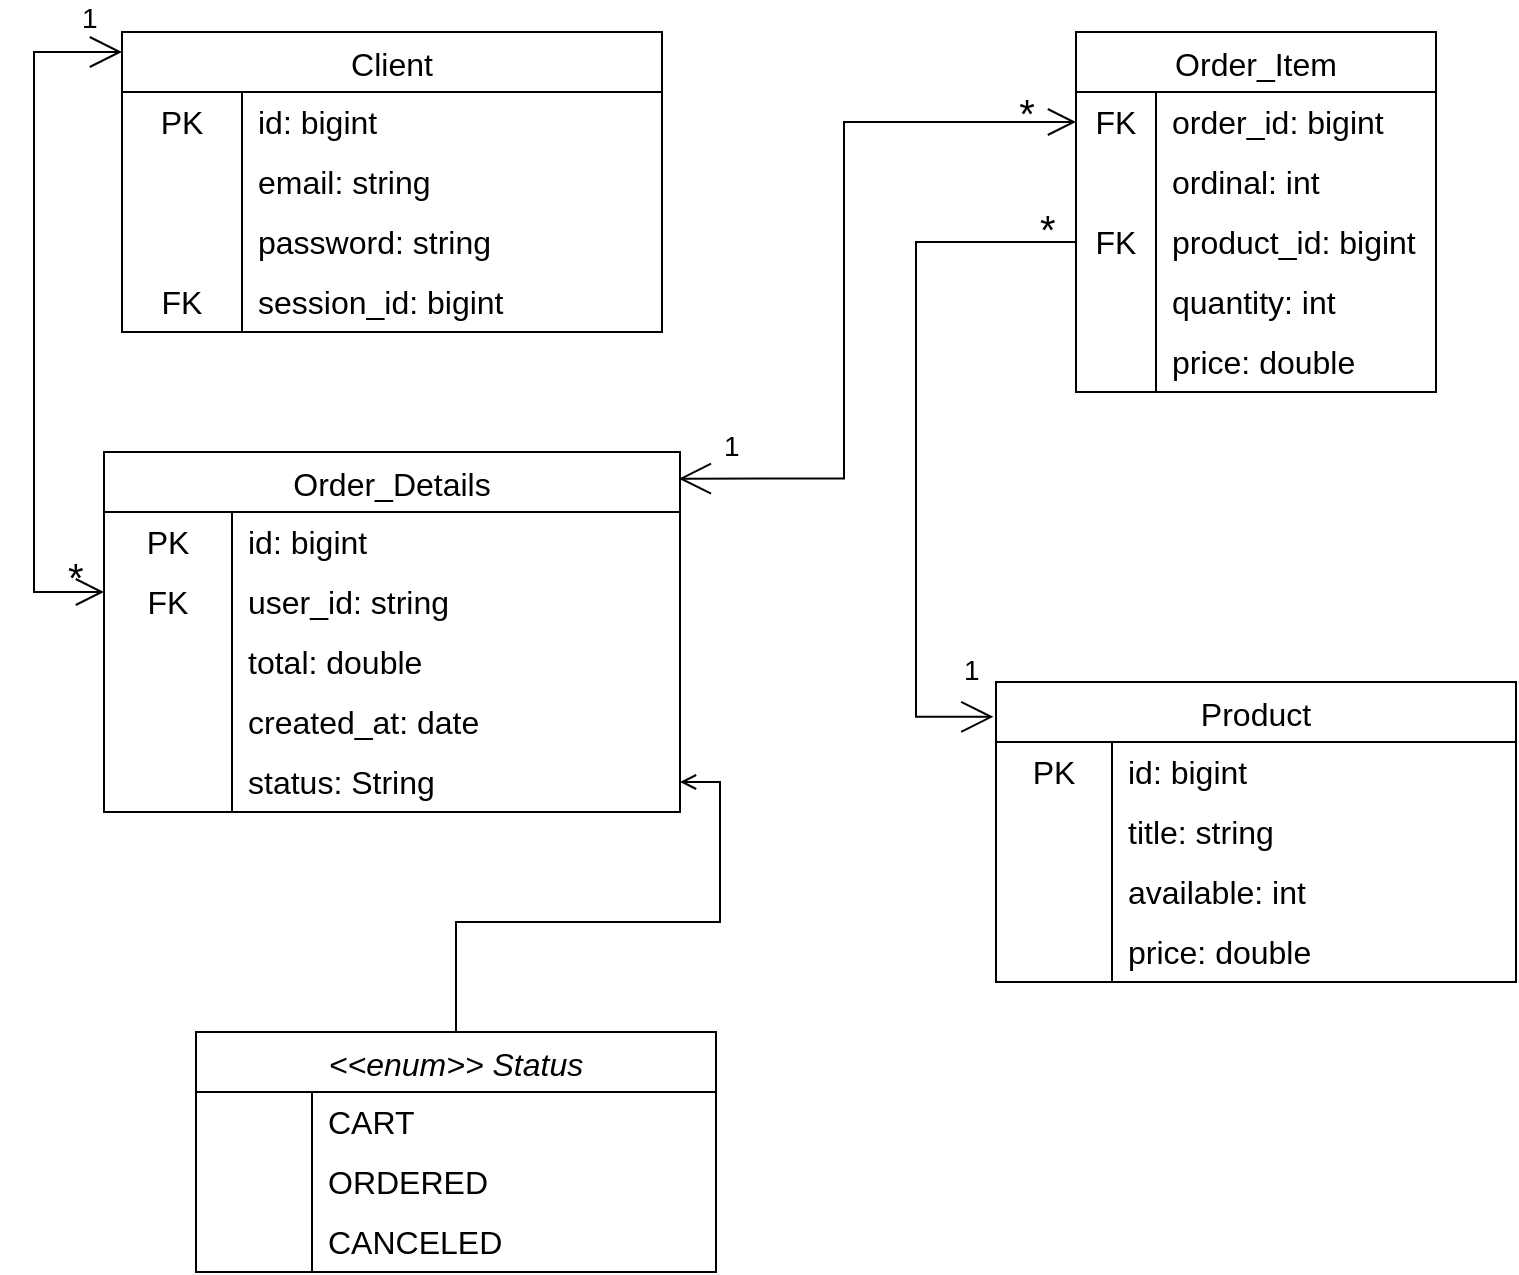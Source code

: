 <mxfile version="24.8.1">
  <diagram id="C5RBs43oDa-KdzZeNtuy" name="Page-1">
    <mxGraphModel dx="2993" dy="1242" grid="1" gridSize="10" guides="1" tooltips="1" connect="1" arrows="1" fold="1" page="1" pageScale="1" pageWidth="827" pageHeight="1169" math="0" shadow="0">
      <root>
        <mxCell id="WIyWlLk6GJQsqaUBKTNV-0" />
        <mxCell id="WIyWlLk6GJQsqaUBKTNV-1" parent="WIyWlLk6GJQsqaUBKTNV-0" />
        <mxCell id="tDX9Rvb7DE5_OkJdQCPN-15" value="Order_Item" style="shape=table;startSize=30;container=1;collapsible=0;childLayout=tableLayout;fixedRows=1;rowLines=0;fontStyle=0;strokeColor=default;fontSize=16;" parent="WIyWlLk6GJQsqaUBKTNV-1" vertex="1">
          <mxGeometry x="-270" y="110" width="180" height="180" as="geometry" />
        </mxCell>
        <mxCell id="tDX9Rvb7DE5_OkJdQCPN-16" value="" style="shape=tableRow;horizontal=0;startSize=0;swimlaneHead=0;swimlaneBody=0;top=0;left=0;bottom=0;right=0;collapsible=0;dropTarget=0;fillColor=none;points=[[0,0.5],[1,0.5]];portConstraint=eastwest;strokeColor=inherit;fontSize=16;" parent="tDX9Rvb7DE5_OkJdQCPN-15" vertex="1">
          <mxGeometry y="30" width="180" height="30" as="geometry" />
        </mxCell>
        <mxCell id="tDX9Rvb7DE5_OkJdQCPN-17" value="FK" style="shape=partialRectangle;html=1;whiteSpace=wrap;connectable=0;fillColor=none;top=0;left=0;bottom=0;right=0;overflow=hidden;pointerEvents=1;strokeColor=inherit;fontSize=16;" parent="tDX9Rvb7DE5_OkJdQCPN-16" vertex="1">
          <mxGeometry width="40" height="30" as="geometry">
            <mxRectangle width="40" height="30" as="alternateBounds" />
          </mxGeometry>
        </mxCell>
        <mxCell id="tDX9Rvb7DE5_OkJdQCPN-18" value="order_id: bigint" style="shape=partialRectangle;html=1;whiteSpace=wrap;connectable=0;fillColor=none;top=0;left=0;bottom=0;right=0;align=left;spacingLeft=6;overflow=hidden;strokeColor=inherit;fontSize=16;" parent="tDX9Rvb7DE5_OkJdQCPN-16" vertex="1">
          <mxGeometry x="40" width="140" height="30" as="geometry">
            <mxRectangle width="140" height="30" as="alternateBounds" />
          </mxGeometry>
        </mxCell>
        <mxCell id="tDX9Rvb7DE5_OkJdQCPN-19" value="" style="shape=tableRow;horizontal=0;startSize=0;swimlaneHead=0;swimlaneBody=0;top=0;left=0;bottom=0;right=0;collapsible=0;dropTarget=0;fillColor=none;points=[[0,0.5],[1,0.5]];portConstraint=eastwest;strokeColor=inherit;fontSize=16;" parent="tDX9Rvb7DE5_OkJdQCPN-15" vertex="1">
          <mxGeometry y="60" width="180" height="30" as="geometry" />
        </mxCell>
        <mxCell id="tDX9Rvb7DE5_OkJdQCPN-20" value="" style="shape=partialRectangle;html=1;whiteSpace=wrap;connectable=0;fillColor=none;top=0;left=0;bottom=0;right=0;overflow=hidden;strokeColor=inherit;fontSize=16;" parent="tDX9Rvb7DE5_OkJdQCPN-19" vertex="1">
          <mxGeometry width="40" height="30" as="geometry">
            <mxRectangle width="40" height="30" as="alternateBounds" />
          </mxGeometry>
        </mxCell>
        <mxCell id="tDX9Rvb7DE5_OkJdQCPN-21" value="ordinal: int" style="shape=partialRectangle;html=1;whiteSpace=wrap;connectable=0;fillColor=none;top=0;left=0;bottom=0;right=0;align=left;spacingLeft=6;overflow=hidden;strokeColor=inherit;fontSize=16;" parent="tDX9Rvb7DE5_OkJdQCPN-19" vertex="1">
          <mxGeometry x="40" width="140" height="30" as="geometry">
            <mxRectangle width="140" height="30" as="alternateBounds" />
          </mxGeometry>
        </mxCell>
        <mxCell id="tDX9Rvb7DE5_OkJdQCPN-22" value="" style="shape=tableRow;horizontal=0;startSize=0;swimlaneHead=0;swimlaneBody=0;top=0;left=0;bottom=0;right=0;collapsible=0;dropTarget=0;fillColor=none;points=[[0,0.5],[1,0.5]];portConstraint=eastwest;strokeColor=inherit;fontSize=16;" parent="tDX9Rvb7DE5_OkJdQCPN-15" vertex="1">
          <mxGeometry y="90" width="180" height="30" as="geometry" />
        </mxCell>
        <mxCell id="tDX9Rvb7DE5_OkJdQCPN-23" value="FK" style="shape=partialRectangle;html=1;whiteSpace=wrap;connectable=0;fillColor=none;top=0;left=0;bottom=0;right=0;overflow=hidden;strokeColor=inherit;fontSize=16;" parent="tDX9Rvb7DE5_OkJdQCPN-22" vertex="1">
          <mxGeometry width="40" height="30" as="geometry">
            <mxRectangle width="40" height="30" as="alternateBounds" />
          </mxGeometry>
        </mxCell>
        <mxCell id="tDX9Rvb7DE5_OkJdQCPN-24" value="product_id: bigint" style="shape=partialRectangle;html=1;whiteSpace=wrap;connectable=0;fillColor=none;top=0;left=0;bottom=0;right=0;align=left;spacingLeft=6;overflow=hidden;strokeColor=inherit;fontSize=16;" parent="tDX9Rvb7DE5_OkJdQCPN-22" vertex="1">
          <mxGeometry x="40" width="140" height="30" as="geometry">
            <mxRectangle width="140" height="30" as="alternateBounds" />
          </mxGeometry>
        </mxCell>
        <mxCell id="tDX9Rvb7DE5_OkJdQCPN-80" value="" style="shape=tableRow;horizontal=0;startSize=0;swimlaneHead=0;swimlaneBody=0;top=0;left=0;bottom=0;right=0;collapsible=0;dropTarget=0;fillColor=none;points=[[0,0.5],[1,0.5]];portConstraint=eastwest;strokeColor=inherit;fontSize=16;" parent="tDX9Rvb7DE5_OkJdQCPN-15" vertex="1">
          <mxGeometry y="120" width="180" height="30" as="geometry" />
        </mxCell>
        <mxCell id="tDX9Rvb7DE5_OkJdQCPN-81" value="" style="shape=partialRectangle;html=1;whiteSpace=wrap;connectable=0;fillColor=none;top=0;left=0;bottom=0;right=0;overflow=hidden;strokeColor=inherit;fontSize=16;" parent="tDX9Rvb7DE5_OkJdQCPN-80" vertex="1">
          <mxGeometry width="40" height="30" as="geometry">
            <mxRectangle width="40" height="30" as="alternateBounds" />
          </mxGeometry>
        </mxCell>
        <mxCell id="tDX9Rvb7DE5_OkJdQCPN-82" value="quantity: int" style="shape=partialRectangle;html=1;whiteSpace=wrap;connectable=0;fillColor=none;top=0;left=0;bottom=0;right=0;align=left;spacingLeft=6;overflow=hidden;strokeColor=inherit;fontSize=16;" parent="tDX9Rvb7DE5_OkJdQCPN-80" vertex="1">
          <mxGeometry x="40" width="140" height="30" as="geometry">
            <mxRectangle width="140" height="30" as="alternateBounds" />
          </mxGeometry>
        </mxCell>
        <mxCell id="jIF1QHxJjUL9VCJIZxWb-7" value="" style="shape=tableRow;horizontal=0;startSize=0;swimlaneHead=0;swimlaneBody=0;top=0;left=0;bottom=0;right=0;collapsible=0;dropTarget=0;fillColor=none;points=[[0,0.5],[1,0.5]];portConstraint=eastwest;strokeColor=inherit;fontSize=16;" parent="tDX9Rvb7DE5_OkJdQCPN-15" vertex="1">
          <mxGeometry y="150" width="180" height="30" as="geometry" />
        </mxCell>
        <mxCell id="jIF1QHxJjUL9VCJIZxWb-8" value="" style="shape=partialRectangle;html=1;whiteSpace=wrap;connectable=0;fillColor=none;top=0;left=0;bottom=0;right=0;overflow=hidden;strokeColor=inherit;fontSize=16;" parent="jIF1QHxJjUL9VCJIZxWb-7" vertex="1">
          <mxGeometry width="40" height="30" as="geometry">
            <mxRectangle width="40" height="30" as="alternateBounds" />
          </mxGeometry>
        </mxCell>
        <mxCell id="jIF1QHxJjUL9VCJIZxWb-9" value="price: double" style="shape=partialRectangle;html=1;whiteSpace=wrap;connectable=0;fillColor=none;top=0;left=0;bottom=0;right=0;align=left;spacingLeft=6;overflow=hidden;strokeColor=inherit;fontSize=16;" parent="jIF1QHxJjUL9VCJIZxWb-7" vertex="1">
          <mxGeometry x="40" width="140" height="30" as="geometry">
            <mxRectangle width="140" height="30" as="alternateBounds" />
          </mxGeometry>
        </mxCell>
        <mxCell id="tDX9Rvb7DE5_OkJdQCPN-89" value="Order_Details" style="shape=table;startSize=30;container=1;collapsible=0;childLayout=tableLayout;fixedRows=1;rowLines=0;fontStyle=0;strokeColor=default;fontSize=16;" parent="WIyWlLk6GJQsqaUBKTNV-1" vertex="1">
          <mxGeometry x="-756" y="320" width="288" height="180" as="geometry" />
        </mxCell>
        <mxCell id="tDX9Rvb7DE5_OkJdQCPN-90" value="" style="shape=tableRow;horizontal=0;startSize=0;swimlaneHead=0;swimlaneBody=0;top=0;left=0;bottom=0;right=0;collapsible=0;dropTarget=0;fillColor=none;points=[[0,0.5],[1,0.5]];portConstraint=eastwest;strokeColor=inherit;fontSize=16;" parent="tDX9Rvb7DE5_OkJdQCPN-89" vertex="1">
          <mxGeometry y="30" width="288" height="30" as="geometry" />
        </mxCell>
        <mxCell id="tDX9Rvb7DE5_OkJdQCPN-91" value="PK" style="shape=partialRectangle;html=1;whiteSpace=wrap;connectable=0;fillColor=none;top=0;left=0;bottom=0;right=0;overflow=hidden;pointerEvents=1;strokeColor=inherit;fontSize=16;" parent="tDX9Rvb7DE5_OkJdQCPN-90" vertex="1">
          <mxGeometry width="64" height="30" as="geometry">
            <mxRectangle width="64" height="30" as="alternateBounds" />
          </mxGeometry>
        </mxCell>
        <mxCell id="tDX9Rvb7DE5_OkJdQCPN-92" value="id: bigint" style="shape=partialRectangle;html=1;whiteSpace=wrap;connectable=0;fillColor=none;top=0;left=0;bottom=0;right=0;align=left;spacingLeft=6;overflow=hidden;strokeColor=inherit;fontSize=16;" parent="tDX9Rvb7DE5_OkJdQCPN-90" vertex="1">
          <mxGeometry x="64" width="224" height="30" as="geometry">
            <mxRectangle width="224" height="30" as="alternateBounds" />
          </mxGeometry>
        </mxCell>
        <mxCell id="tDX9Rvb7DE5_OkJdQCPN-156" value="" style="shape=tableRow;horizontal=0;startSize=0;swimlaneHead=0;swimlaneBody=0;top=0;left=0;bottom=0;right=0;collapsible=0;dropTarget=0;fillColor=none;points=[[0,0.5],[1,0.5]];portConstraint=eastwest;strokeColor=inherit;fontSize=16;" parent="tDX9Rvb7DE5_OkJdQCPN-89" vertex="1">
          <mxGeometry y="60" width="288" height="30" as="geometry" />
        </mxCell>
        <mxCell id="tDX9Rvb7DE5_OkJdQCPN-157" value="FK" style="shape=partialRectangle;html=1;whiteSpace=wrap;connectable=0;fillColor=none;top=0;left=0;bottom=0;right=0;overflow=hidden;pointerEvents=1;strokeColor=inherit;fontSize=16;" parent="tDX9Rvb7DE5_OkJdQCPN-156" vertex="1">
          <mxGeometry width="64" height="30" as="geometry">
            <mxRectangle width="64" height="30" as="alternateBounds" />
          </mxGeometry>
        </mxCell>
        <mxCell id="tDX9Rvb7DE5_OkJdQCPN-158" value="user_id: string" style="shape=partialRectangle;html=1;whiteSpace=wrap;connectable=0;fillColor=none;top=0;left=0;bottom=0;right=0;align=left;spacingLeft=6;overflow=hidden;strokeColor=inherit;fontSize=16;" parent="tDX9Rvb7DE5_OkJdQCPN-156" vertex="1">
          <mxGeometry x="64" width="224" height="30" as="geometry">
            <mxRectangle width="224" height="30" as="alternateBounds" />
          </mxGeometry>
        </mxCell>
        <mxCell id="tDX9Rvb7DE5_OkJdQCPN-93" value="" style="shape=tableRow;horizontal=0;startSize=0;swimlaneHead=0;swimlaneBody=0;top=0;left=0;bottom=0;right=0;collapsible=0;dropTarget=0;fillColor=none;points=[[0,0.5],[1,0.5]];portConstraint=eastwest;strokeColor=inherit;fontSize=16;" parent="tDX9Rvb7DE5_OkJdQCPN-89" vertex="1">
          <mxGeometry y="90" width="288" height="30" as="geometry" />
        </mxCell>
        <mxCell id="tDX9Rvb7DE5_OkJdQCPN-94" value="" style="shape=partialRectangle;html=1;whiteSpace=wrap;connectable=0;fillColor=none;top=0;left=0;bottom=0;right=0;overflow=hidden;strokeColor=inherit;fontSize=16;" parent="tDX9Rvb7DE5_OkJdQCPN-93" vertex="1">
          <mxGeometry width="64" height="30" as="geometry">
            <mxRectangle width="64" height="30" as="alternateBounds" />
          </mxGeometry>
        </mxCell>
        <mxCell id="tDX9Rvb7DE5_OkJdQCPN-95" value="total: double" style="shape=partialRectangle;html=1;whiteSpace=wrap;connectable=0;fillColor=none;top=0;left=0;bottom=0;right=0;align=left;spacingLeft=6;overflow=hidden;strokeColor=inherit;fontSize=16;" parent="tDX9Rvb7DE5_OkJdQCPN-93" vertex="1">
          <mxGeometry x="64" width="224" height="30" as="geometry">
            <mxRectangle width="224" height="30" as="alternateBounds" />
          </mxGeometry>
        </mxCell>
        <mxCell id="jIF1QHxJjUL9VCJIZxWb-3" value="" style="shape=tableRow;horizontal=0;startSize=0;swimlaneHead=0;swimlaneBody=0;top=0;left=0;bottom=0;right=0;collapsible=0;dropTarget=0;fillColor=none;points=[[0,0.5],[1,0.5]];portConstraint=eastwest;strokeColor=inherit;fontSize=16;" parent="tDX9Rvb7DE5_OkJdQCPN-89" vertex="1">
          <mxGeometry y="120" width="288" height="30" as="geometry" />
        </mxCell>
        <mxCell id="jIF1QHxJjUL9VCJIZxWb-4" value="" style="shape=partialRectangle;html=1;whiteSpace=wrap;connectable=0;fillColor=none;top=0;left=0;bottom=0;right=0;overflow=hidden;strokeColor=inherit;fontSize=16;" parent="jIF1QHxJjUL9VCJIZxWb-3" vertex="1">
          <mxGeometry width="64" height="30" as="geometry">
            <mxRectangle width="64" height="30" as="alternateBounds" />
          </mxGeometry>
        </mxCell>
        <mxCell id="jIF1QHxJjUL9VCJIZxWb-5" value="created_at: date" style="shape=partialRectangle;html=1;whiteSpace=wrap;connectable=0;fillColor=none;top=0;left=0;bottom=0;right=0;align=left;spacingLeft=6;overflow=hidden;strokeColor=inherit;fontSize=16;" parent="jIF1QHxJjUL9VCJIZxWb-3" vertex="1">
          <mxGeometry x="64" width="224" height="30" as="geometry">
            <mxRectangle width="224" height="30" as="alternateBounds" />
          </mxGeometry>
        </mxCell>
        <mxCell id="tDX9Rvb7DE5_OkJdQCPN-96" value="" style="shape=tableRow;horizontal=0;startSize=0;swimlaneHead=0;swimlaneBody=0;top=0;left=0;bottom=0;right=0;collapsible=0;dropTarget=0;fillColor=none;points=[[0,0.5],[1,0.5]];portConstraint=eastwest;strokeColor=inherit;fontSize=16;" parent="tDX9Rvb7DE5_OkJdQCPN-89" vertex="1">
          <mxGeometry y="150" width="288" height="30" as="geometry" />
        </mxCell>
        <mxCell id="tDX9Rvb7DE5_OkJdQCPN-97" value="" style="shape=partialRectangle;html=1;whiteSpace=wrap;connectable=0;fillColor=none;top=0;left=0;bottom=0;right=0;overflow=hidden;strokeColor=inherit;fontSize=16;" parent="tDX9Rvb7DE5_OkJdQCPN-96" vertex="1">
          <mxGeometry width="64" height="30" as="geometry">
            <mxRectangle width="64" height="30" as="alternateBounds" />
          </mxGeometry>
        </mxCell>
        <mxCell id="tDX9Rvb7DE5_OkJdQCPN-98" value="status: String" style="shape=partialRectangle;html=1;whiteSpace=wrap;connectable=0;fillColor=none;top=0;left=0;bottom=0;right=0;align=left;spacingLeft=6;overflow=hidden;strokeColor=inherit;fontSize=16;" parent="tDX9Rvb7DE5_OkJdQCPN-96" vertex="1">
          <mxGeometry x="64" width="224" height="30" as="geometry">
            <mxRectangle width="224" height="30" as="alternateBounds" />
          </mxGeometry>
        </mxCell>
        <mxCell id="tDX9Rvb7DE5_OkJdQCPN-118" value="Product" style="shape=table;startSize=30;container=1;collapsible=0;childLayout=tableLayout;fixedRows=1;rowLines=0;fontStyle=0;strokeColor=default;fontSize=16;" parent="WIyWlLk6GJQsqaUBKTNV-1" vertex="1">
          <mxGeometry x="-310" y="435" width="260" height="150" as="geometry" />
        </mxCell>
        <mxCell id="tDX9Rvb7DE5_OkJdQCPN-119" value="" style="shape=tableRow;horizontal=0;startSize=0;swimlaneHead=0;swimlaneBody=0;top=0;left=0;bottom=0;right=0;collapsible=0;dropTarget=0;fillColor=none;points=[[0,0.5],[1,0.5]];portConstraint=eastwest;strokeColor=inherit;fontSize=16;" parent="tDX9Rvb7DE5_OkJdQCPN-118" vertex="1">
          <mxGeometry y="30" width="260" height="30" as="geometry" />
        </mxCell>
        <mxCell id="tDX9Rvb7DE5_OkJdQCPN-120" value="PK" style="shape=partialRectangle;html=1;whiteSpace=wrap;connectable=0;fillColor=none;top=0;left=0;bottom=0;right=0;overflow=hidden;pointerEvents=1;strokeColor=inherit;fontSize=16;" parent="tDX9Rvb7DE5_OkJdQCPN-119" vertex="1">
          <mxGeometry width="58" height="30" as="geometry">
            <mxRectangle width="58" height="30" as="alternateBounds" />
          </mxGeometry>
        </mxCell>
        <mxCell id="tDX9Rvb7DE5_OkJdQCPN-121" value="id: bigint" style="shape=partialRectangle;html=1;whiteSpace=wrap;connectable=0;fillColor=none;top=0;left=0;bottom=0;right=0;align=left;spacingLeft=6;overflow=hidden;strokeColor=inherit;fontSize=16;" parent="tDX9Rvb7DE5_OkJdQCPN-119" vertex="1">
          <mxGeometry x="58" width="202" height="30" as="geometry">
            <mxRectangle width="202" height="30" as="alternateBounds" />
          </mxGeometry>
        </mxCell>
        <mxCell id="tDX9Rvb7DE5_OkJdQCPN-122" value="" style="shape=tableRow;horizontal=0;startSize=0;swimlaneHead=0;swimlaneBody=0;top=0;left=0;bottom=0;right=0;collapsible=0;dropTarget=0;fillColor=none;points=[[0,0.5],[1,0.5]];portConstraint=eastwest;strokeColor=inherit;fontSize=16;" parent="tDX9Rvb7DE5_OkJdQCPN-118" vertex="1">
          <mxGeometry y="60" width="260" height="30" as="geometry" />
        </mxCell>
        <mxCell id="tDX9Rvb7DE5_OkJdQCPN-123" value="" style="shape=partialRectangle;html=1;whiteSpace=wrap;connectable=0;fillColor=none;top=0;left=0;bottom=0;right=0;overflow=hidden;strokeColor=inherit;fontSize=16;" parent="tDX9Rvb7DE5_OkJdQCPN-122" vertex="1">
          <mxGeometry width="58" height="30" as="geometry">
            <mxRectangle width="58" height="30" as="alternateBounds" />
          </mxGeometry>
        </mxCell>
        <mxCell id="tDX9Rvb7DE5_OkJdQCPN-124" value="title: string" style="shape=partialRectangle;html=1;whiteSpace=wrap;connectable=0;fillColor=none;top=0;left=0;bottom=0;right=0;align=left;spacingLeft=6;overflow=hidden;strokeColor=inherit;fontSize=16;" parent="tDX9Rvb7DE5_OkJdQCPN-122" vertex="1">
          <mxGeometry x="58" width="202" height="30" as="geometry">
            <mxRectangle width="202" height="30" as="alternateBounds" />
          </mxGeometry>
        </mxCell>
        <mxCell id="tDX9Rvb7DE5_OkJdQCPN-125" value="" style="shape=tableRow;horizontal=0;startSize=0;swimlaneHead=0;swimlaneBody=0;top=0;left=0;bottom=0;right=0;collapsible=0;dropTarget=0;fillColor=none;points=[[0,0.5],[1,0.5]];portConstraint=eastwest;strokeColor=inherit;fontSize=16;" parent="tDX9Rvb7DE5_OkJdQCPN-118" vertex="1">
          <mxGeometry y="90" width="260" height="30" as="geometry" />
        </mxCell>
        <mxCell id="tDX9Rvb7DE5_OkJdQCPN-126" value="" style="shape=partialRectangle;html=1;whiteSpace=wrap;connectable=0;fillColor=none;top=0;left=0;bottom=0;right=0;overflow=hidden;strokeColor=inherit;fontSize=16;" parent="tDX9Rvb7DE5_OkJdQCPN-125" vertex="1">
          <mxGeometry width="58" height="30" as="geometry">
            <mxRectangle width="58" height="30" as="alternateBounds" />
          </mxGeometry>
        </mxCell>
        <mxCell id="tDX9Rvb7DE5_OkJdQCPN-127" value="available: int" style="shape=partialRectangle;html=1;whiteSpace=wrap;connectable=0;fillColor=none;top=0;left=0;bottom=0;right=0;align=left;spacingLeft=6;overflow=hidden;strokeColor=inherit;fontSize=16;" parent="tDX9Rvb7DE5_OkJdQCPN-125" vertex="1">
          <mxGeometry x="58" width="202" height="30" as="geometry">
            <mxRectangle width="202" height="30" as="alternateBounds" />
          </mxGeometry>
        </mxCell>
        <mxCell id="tDX9Rvb7DE5_OkJdQCPN-128" value="" style="shape=tableRow;horizontal=0;startSize=0;swimlaneHead=0;swimlaneBody=0;top=0;left=0;bottom=0;right=0;collapsible=0;dropTarget=0;fillColor=none;points=[[0,0.5],[1,0.5]];portConstraint=eastwest;strokeColor=inherit;fontSize=16;" parent="tDX9Rvb7DE5_OkJdQCPN-118" vertex="1">
          <mxGeometry y="120" width="260" height="30" as="geometry" />
        </mxCell>
        <mxCell id="tDX9Rvb7DE5_OkJdQCPN-129" value="" style="shape=partialRectangle;html=1;whiteSpace=wrap;connectable=0;fillColor=none;top=0;left=0;bottom=0;right=0;overflow=hidden;strokeColor=inherit;fontSize=16;" parent="tDX9Rvb7DE5_OkJdQCPN-128" vertex="1">
          <mxGeometry width="58" height="30" as="geometry">
            <mxRectangle width="58" height="30" as="alternateBounds" />
          </mxGeometry>
        </mxCell>
        <mxCell id="tDX9Rvb7DE5_OkJdQCPN-130" value="price: double" style="shape=partialRectangle;html=1;whiteSpace=wrap;connectable=0;fillColor=none;top=0;left=0;bottom=0;right=0;align=left;spacingLeft=6;overflow=hidden;strokeColor=inherit;fontSize=16;" parent="tDX9Rvb7DE5_OkJdQCPN-128" vertex="1">
          <mxGeometry x="58" width="202" height="30" as="geometry">
            <mxRectangle width="202" height="30" as="alternateBounds" />
          </mxGeometry>
        </mxCell>
        <mxCell id="tDX9Rvb7DE5_OkJdQCPN-144" value="Client" style="shape=table;startSize=30;container=1;collapsible=0;childLayout=tableLayout;fixedRows=1;rowLines=0;fontStyle=0;strokeColor=default;fontSize=16;" parent="WIyWlLk6GJQsqaUBKTNV-1" vertex="1">
          <mxGeometry x="-747" y="110" width="270" height="150" as="geometry" />
        </mxCell>
        <mxCell id="tDX9Rvb7DE5_OkJdQCPN-145" value="" style="shape=tableRow;horizontal=0;startSize=0;swimlaneHead=0;swimlaneBody=0;top=0;left=0;bottom=0;right=0;collapsible=0;dropTarget=0;fillColor=none;points=[[0,0.5],[1,0.5]];portConstraint=eastwest;strokeColor=inherit;fontSize=16;" parent="tDX9Rvb7DE5_OkJdQCPN-144" vertex="1">
          <mxGeometry y="30" width="270" height="30" as="geometry" />
        </mxCell>
        <mxCell id="tDX9Rvb7DE5_OkJdQCPN-146" value="PK" style="shape=partialRectangle;html=1;whiteSpace=wrap;connectable=0;fillColor=none;top=0;left=0;bottom=0;right=0;overflow=hidden;pointerEvents=1;strokeColor=inherit;fontSize=16;" parent="tDX9Rvb7DE5_OkJdQCPN-145" vertex="1">
          <mxGeometry width="60" height="30" as="geometry">
            <mxRectangle width="60" height="30" as="alternateBounds" />
          </mxGeometry>
        </mxCell>
        <mxCell id="tDX9Rvb7DE5_OkJdQCPN-147" value="id: bigint" style="shape=partialRectangle;html=1;whiteSpace=wrap;connectable=0;fillColor=none;top=0;left=0;bottom=0;right=0;align=left;spacingLeft=6;overflow=hidden;strokeColor=inherit;fontSize=16;" parent="tDX9Rvb7DE5_OkJdQCPN-145" vertex="1">
          <mxGeometry x="60" width="210" height="30" as="geometry">
            <mxRectangle width="210" height="30" as="alternateBounds" />
          </mxGeometry>
        </mxCell>
        <mxCell id="tDX9Rvb7DE5_OkJdQCPN-148" value="" style="shape=tableRow;horizontal=0;startSize=0;swimlaneHead=0;swimlaneBody=0;top=0;left=0;bottom=0;right=0;collapsible=0;dropTarget=0;fillColor=none;points=[[0,0.5],[1,0.5]];portConstraint=eastwest;strokeColor=inherit;fontSize=16;" parent="tDX9Rvb7DE5_OkJdQCPN-144" vertex="1">
          <mxGeometry y="60" width="270" height="30" as="geometry" />
        </mxCell>
        <mxCell id="tDX9Rvb7DE5_OkJdQCPN-149" value="" style="shape=partialRectangle;html=1;whiteSpace=wrap;connectable=0;fillColor=none;top=0;left=0;bottom=0;right=0;overflow=hidden;strokeColor=inherit;fontSize=16;" parent="tDX9Rvb7DE5_OkJdQCPN-148" vertex="1">
          <mxGeometry width="60" height="30" as="geometry">
            <mxRectangle width="60" height="30" as="alternateBounds" />
          </mxGeometry>
        </mxCell>
        <mxCell id="tDX9Rvb7DE5_OkJdQCPN-150" value="email: string" style="shape=partialRectangle;html=1;whiteSpace=wrap;connectable=0;fillColor=none;top=0;left=0;bottom=0;right=0;align=left;spacingLeft=6;overflow=hidden;strokeColor=inherit;fontSize=16;" parent="tDX9Rvb7DE5_OkJdQCPN-148" vertex="1">
          <mxGeometry x="60" width="210" height="30" as="geometry">
            <mxRectangle width="210" height="30" as="alternateBounds" />
          </mxGeometry>
        </mxCell>
        <mxCell id="tDX9Rvb7DE5_OkJdQCPN-151" value="" style="shape=tableRow;horizontal=0;startSize=0;swimlaneHead=0;swimlaneBody=0;top=0;left=0;bottom=0;right=0;collapsible=0;dropTarget=0;fillColor=none;points=[[0,0.5],[1,0.5]];portConstraint=eastwest;strokeColor=inherit;fontSize=16;" parent="tDX9Rvb7DE5_OkJdQCPN-144" vertex="1">
          <mxGeometry y="90" width="270" height="30" as="geometry" />
        </mxCell>
        <mxCell id="tDX9Rvb7DE5_OkJdQCPN-152" value="" style="shape=partialRectangle;html=1;whiteSpace=wrap;connectable=0;fillColor=none;top=0;left=0;bottom=0;right=0;overflow=hidden;strokeColor=inherit;fontSize=16;" parent="tDX9Rvb7DE5_OkJdQCPN-151" vertex="1">
          <mxGeometry width="60" height="30" as="geometry">
            <mxRectangle width="60" height="30" as="alternateBounds" />
          </mxGeometry>
        </mxCell>
        <mxCell id="tDX9Rvb7DE5_OkJdQCPN-153" value="password: string" style="shape=partialRectangle;html=1;whiteSpace=wrap;connectable=0;fillColor=none;top=0;left=0;bottom=0;right=0;align=left;spacingLeft=6;overflow=hidden;strokeColor=inherit;fontSize=16;" parent="tDX9Rvb7DE5_OkJdQCPN-151" vertex="1">
          <mxGeometry x="60" width="210" height="30" as="geometry">
            <mxRectangle width="210" height="30" as="alternateBounds" />
          </mxGeometry>
        </mxCell>
        <mxCell id="jIF1QHxJjUL9VCJIZxWb-0" value="" style="shape=tableRow;horizontal=0;startSize=0;swimlaneHead=0;swimlaneBody=0;top=0;left=0;bottom=0;right=0;collapsible=0;dropTarget=0;fillColor=none;points=[[0,0.5],[1,0.5]];portConstraint=eastwest;strokeColor=inherit;fontSize=16;" parent="tDX9Rvb7DE5_OkJdQCPN-144" vertex="1">
          <mxGeometry y="120" width="270" height="30" as="geometry" />
        </mxCell>
        <mxCell id="jIF1QHxJjUL9VCJIZxWb-1" value="FK" style="shape=partialRectangle;html=1;whiteSpace=wrap;connectable=0;fillColor=none;top=0;left=0;bottom=0;right=0;overflow=hidden;strokeColor=inherit;fontSize=16;" parent="jIF1QHxJjUL9VCJIZxWb-0" vertex="1">
          <mxGeometry width="60" height="30" as="geometry">
            <mxRectangle width="60" height="30" as="alternateBounds" />
          </mxGeometry>
        </mxCell>
        <mxCell id="jIF1QHxJjUL9VCJIZxWb-2" value="session_id: bigint" style="shape=partialRectangle;html=1;whiteSpace=wrap;connectable=0;fillColor=none;top=0;left=0;bottom=0;right=0;align=left;spacingLeft=6;overflow=hidden;strokeColor=inherit;fontSize=16;" parent="jIF1QHxJjUL9VCJIZxWb-0" vertex="1">
          <mxGeometry x="60" width="210" height="30" as="geometry">
            <mxRectangle width="210" height="30" as="alternateBounds" />
          </mxGeometry>
        </mxCell>
        <mxCell id="tDX9Rvb7DE5_OkJdQCPN-161" value="&lt;font style=&quot;font-size: 14px;&quot;&gt;1&lt;/font&gt;" style="endArrow=open;html=1;endSize=12;startArrow=open;startSize=14;startFill=0;edgeStyle=orthogonalEdgeStyle;align=left;verticalAlign=bottom;rounded=0;exitX=0.998;exitY=0.074;exitDx=0;exitDy=0;endFill=0;entryX=0;entryY=0.5;entryDx=0;entryDy=0;exitPerimeter=0;" parent="WIyWlLk6GJQsqaUBKTNV-1" source="tDX9Rvb7DE5_OkJdQCPN-89" target="tDX9Rvb7DE5_OkJdQCPN-16" edge="1">
          <mxGeometry x="-0.889" y="5" relative="1" as="geometry">
            <mxPoint x="-457" y="445" as="sourcePoint" />
            <mxPoint x="-296" y="390" as="targetPoint" />
            <mxPoint as="offset" />
            <Array as="points">
              <mxPoint x="-386" y="333" />
              <mxPoint x="-386" y="155" />
            </Array>
          </mxGeometry>
        </mxCell>
        <mxCell id="tDX9Rvb7DE5_OkJdQCPN-162" value="&lt;span style=&quot;font-size: 20px;&quot;&gt;*&lt;/span&gt;" style="text;html=1;align=center;verticalAlign=middle;resizable=0;points=[];autosize=1;strokeColor=none;fillColor=none;" parent="WIyWlLk6GJQsqaUBKTNV-1" vertex="1">
          <mxGeometry x="-310" y="130" width="30" height="40" as="geometry" />
        </mxCell>
        <mxCell id="tDX9Rvb7DE5_OkJdQCPN-163" value="&lt;font style=&quot;font-size: 14px;&quot;&gt;1&lt;/font&gt;" style="endArrow=none;html=1;endSize=12;startArrow=open;startSize=14;startFill=0;edgeStyle=orthogonalEdgeStyle;align=left;verticalAlign=bottom;rounded=0;endFill=0;entryX=0;entryY=0.5;entryDx=0;entryDy=0;exitX=-0.005;exitY=0.116;exitDx=0;exitDy=0;exitPerimeter=0;" parent="WIyWlLk6GJQsqaUBKTNV-1" target="tDX9Rvb7DE5_OkJdQCPN-22" edge="1" source="tDX9Rvb7DE5_OkJdQCPN-118">
          <mxGeometry x="-0.906" y="-12" relative="1" as="geometry">
            <mxPoint x="-482" y="600" as="sourcePoint" />
            <mxPoint x="-297" y="490" as="targetPoint" />
            <mxPoint as="offset" />
            <Array as="points">
              <mxPoint x="-350" y="452" />
              <mxPoint x="-350" y="215" />
            </Array>
          </mxGeometry>
        </mxCell>
        <mxCell id="tDX9Rvb7DE5_OkJdQCPN-164" value="&lt;span style=&quot;font-size: 20px; text-align: center; text-wrap: nowrap;&quot;&gt;*&lt;/span&gt;" style="text;whiteSpace=wrap;html=1;" parent="WIyWlLk6GJQsqaUBKTNV-1" vertex="1">
          <mxGeometry x="-290" y="190" width="40" height="40" as="geometry" />
        </mxCell>
        <mxCell id="tDX9Rvb7DE5_OkJdQCPN-169" value="&lt;font style=&quot;font-size: 14px;&quot;&gt;1&lt;/font&gt;" style="endArrow=open;html=1;endSize=12;startArrow=open;startSize=14;startFill=0;edgeStyle=orthogonalEdgeStyle;align=left;verticalAlign=bottom;rounded=0;endFill=0;" parent="WIyWlLk6GJQsqaUBKTNV-1" edge="1">
          <mxGeometry x="-0.874" y="-6" relative="1" as="geometry">
            <mxPoint x="-747" y="120" as="sourcePoint" />
            <mxPoint x="-756" y="390" as="targetPoint" />
            <mxPoint as="offset" />
            <Array as="points">
              <mxPoint x="-791" y="120" />
              <mxPoint x="-791" y="390" />
              <mxPoint x="-756" y="390" />
            </Array>
          </mxGeometry>
        </mxCell>
        <mxCell id="tDX9Rvb7DE5_OkJdQCPN-170" value="&lt;span style=&quot;font-size: 20px; text-align: center; text-wrap: nowrap;&quot;&gt;*&lt;/span&gt;" style="text;whiteSpace=wrap;html=1;" parent="WIyWlLk6GJQsqaUBKTNV-1" vertex="1">
          <mxGeometry x="-776" y="364" width="30" height="50" as="geometry" />
        </mxCell>
        <mxCell id="J2Cnlf2TnhCCyxw9L9qZ-23" style="edgeStyle=orthogonalEdgeStyle;rounded=0;orthogonalLoop=1;jettySize=auto;html=1;exitX=0.5;exitY=0;exitDx=0;exitDy=0;entryX=1;entryY=0.5;entryDx=0;entryDy=0;endArrow=open;endFill=0;" edge="1" parent="WIyWlLk6GJQsqaUBKTNV-1" source="J2Cnlf2TnhCCyxw9L9qZ-0" target="tDX9Rvb7DE5_OkJdQCPN-96">
          <mxGeometry relative="1" as="geometry" />
        </mxCell>
        <mxCell id="J2Cnlf2TnhCCyxw9L9qZ-0" value="&lt;&lt;enum&gt;&gt; Status" style="shape=table;startSize=30;container=1;collapsible=0;childLayout=tableLayout;fixedRows=1;rowLines=0;fontStyle=2;strokeColor=default;fontSize=16;" vertex="1" parent="WIyWlLk6GJQsqaUBKTNV-1">
          <mxGeometry x="-710" y="610" width="260" height="120" as="geometry" />
        </mxCell>
        <mxCell id="J2Cnlf2TnhCCyxw9L9qZ-1" value="" style="shape=tableRow;horizontal=0;startSize=0;swimlaneHead=0;swimlaneBody=0;top=0;left=0;bottom=0;right=0;collapsible=0;dropTarget=0;fillColor=none;points=[[0,0.5],[1,0.5]];portConstraint=eastwest;strokeColor=inherit;fontSize=16;" vertex="1" parent="J2Cnlf2TnhCCyxw9L9qZ-0">
          <mxGeometry y="30" width="260" height="30" as="geometry" />
        </mxCell>
        <mxCell id="J2Cnlf2TnhCCyxw9L9qZ-2" value="" style="shape=partialRectangle;html=1;whiteSpace=wrap;connectable=0;fillColor=none;top=0;left=0;bottom=0;right=0;overflow=hidden;pointerEvents=1;strokeColor=inherit;fontSize=16;" vertex="1" parent="J2Cnlf2TnhCCyxw9L9qZ-1">
          <mxGeometry width="58" height="30" as="geometry">
            <mxRectangle width="58" height="30" as="alternateBounds" />
          </mxGeometry>
        </mxCell>
        <mxCell id="J2Cnlf2TnhCCyxw9L9qZ-3" value="CART" style="shape=partialRectangle;html=1;whiteSpace=wrap;connectable=0;fillColor=none;top=0;left=0;bottom=0;right=0;align=left;spacingLeft=6;overflow=hidden;strokeColor=inherit;fontSize=16;" vertex="1" parent="J2Cnlf2TnhCCyxw9L9qZ-1">
          <mxGeometry x="58" width="202" height="30" as="geometry">
            <mxRectangle width="202" height="30" as="alternateBounds" />
          </mxGeometry>
        </mxCell>
        <mxCell id="J2Cnlf2TnhCCyxw9L9qZ-4" value="" style="shape=tableRow;horizontal=0;startSize=0;swimlaneHead=0;swimlaneBody=0;top=0;left=0;bottom=0;right=0;collapsible=0;dropTarget=0;fillColor=none;points=[[0,0.5],[1,0.5]];portConstraint=eastwest;strokeColor=inherit;fontSize=16;" vertex="1" parent="J2Cnlf2TnhCCyxw9L9qZ-0">
          <mxGeometry y="60" width="260" height="30" as="geometry" />
        </mxCell>
        <mxCell id="J2Cnlf2TnhCCyxw9L9qZ-5" value="" style="shape=partialRectangle;html=1;whiteSpace=wrap;connectable=0;fillColor=none;top=0;left=0;bottom=0;right=0;overflow=hidden;strokeColor=inherit;fontSize=16;" vertex="1" parent="J2Cnlf2TnhCCyxw9L9qZ-4">
          <mxGeometry width="58" height="30" as="geometry">
            <mxRectangle width="58" height="30" as="alternateBounds" />
          </mxGeometry>
        </mxCell>
        <mxCell id="J2Cnlf2TnhCCyxw9L9qZ-6" value="ORDERED" style="shape=partialRectangle;html=1;whiteSpace=wrap;connectable=0;fillColor=none;top=0;left=0;bottom=0;right=0;align=left;spacingLeft=6;overflow=hidden;strokeColor=inherit;fontSize=16;" vertex="1" parent="J2Cnlf2TnhCCyxw9L9qZ-4">
          <mxGeometry x="58" width="202" height="30" as="geometry">
            <mxRectangle width="202" height="30" as="alternateBounds" />
          </mxGeometry>
        </mxCell>
        <mxCell id="J2Cnlf2TnhCCyxw9L9qZ-7" value="" style="shape=tableRow;horizontal=0;startSize=0;swimlaneHead=0;swimlaneBody=0;top=0;left=0;bottom=0;right=0;collapsible=0;dropTarget=0;fillColor=none;points=[[0,0.5],[1,0.5]];portConstraint=eastwest;strokeColor=inherit;fontSize=16;" vertex="1" parent="J2Cnlf2TnhCCyxw9L9qZ-0">
          <mxGeometry y="90" width="260" height="30" as="geometry" />
        </mxCell>
        <mxCell id="J2Cnlf2TnhCCyxw9L9qZ-8" value="" style="shape=partialRectangle;html=1;whiteSpace=wrap;connectable=0;fillColor=none;top=0;left=0;bottom=0;right=0;overflow=hidden;strokeColor=inherit;fontSize=16;" vertex="1" parent="J2Cnlf2TnhCCyxw9L9qZ-7">
          <mxGeometry width="58" height="30" as="geometry">
            <mxRectangle width="58" height="30" as="alternateBounds" />
          </mxGeometry>
        </mxCell>
        <mxCell id="J2Cnlf2TnhCCyxw9L9qZ-9" value="CANCELED" style="shape=partialRectangle;html=1;whiteSpace=wrap;connectable=0;fillColor=none;top=0;left=0;bottom=0;right=0;align=left;spacingLeft=6;overflow=hidden;strokeColor=inherit;fontSize=16;" vertex="1" parent="J2Cnlf2TnhCCyxw9L9qZ-7">
          <mxGeometry x="58" width="202" height="30" as="geometry">
            <mxRectangle width="202" height="30" as="alternateBounds" />
          </mxGeometry>
        </mxCell>
      </root>
    </mxGraphModel>
  </diagram>
</mxfile>
